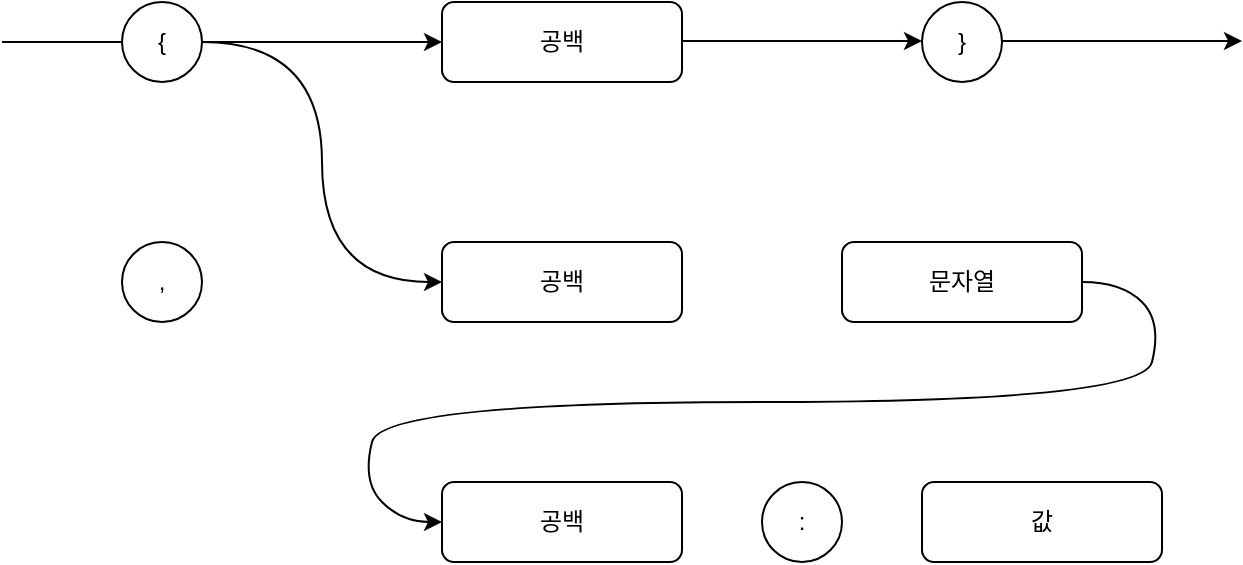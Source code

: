 <mxfile version="20.5.1" type="device"><diagram id="nJnaTpI0d3XSdoWfGRS_" name="페이지-1"><mxGraphModel dx="727" dy="458" grid="1" gridSize="10" guides="1" tooltips="1" connect="1" arrows="1" fold="1" page="1" pageScale="1" pageWidth="827" pageHeight="1169" math="0" shadow="0"><root><mxCell id="0"/><mxCell id="1" parent="0"/><mxCell id="c7d_t6L8izu-fZ7-hdnf-1" value="{" style="ellipse;whiteSpace=wrap;html=1;aspect=fixed;" vertex="1" parent="1"><mxGeometry x="80" y="80" width="40" height="40" as="geometry"/></mxCell><mxCell id="c7d_t6L8izu-fZ7-hdnf-2" value="공백" style="rounded=1;whiteSpace=wrap;html=1;" vertex="1" parent="1"><mxGeometry x="240" y="80" width="120" height="40" as="geometry"/></mxCell><mxCell id="c7d_t6L8izu-fZ7-hdnf-3" value="}" style="ellipse;whiteSpace=wrap;html=1;aspect=fixed;" vertex="1" parent="1"><mxGeometry x="480" y="80" width="40" height="40" as="geometry"/></mxCell><mxCell id="c7d_t6L8izu-fZ7-hdnf-4" value="공백" style="rounded=1;whiteSpace=wrap;html=1;" vertex="1" parent="1"><mxGeometry x="240" y="200" width="120" height="40" as="geometry"/></mxCell><mxCell id="c7d_t6L8izu-fZ7-hdnf-5" value="공백" style="rounded=1;whiteSpace=wrap;html=1;" vertex="1" parent="1"><mxGeometry x="240" y="320" width="120" height="40" as="geometry"/></mxCell><mxCell id="c7d_t6L8izu-fZ7-hdnf-6" value="문자열" style="rounded=1;whiteSpace=wrap;html=1;" vertex="1" parent="1"><mxGeometry x="440" y="200" width="120" height="40" as="geometry"/></mxCell><mxCell id="c7d_t6L8izu-fZ7-hdnf-7" value=":" style="ellipse;whiteSpace=wrap;html=1;aspect=fixed;" vertex="1" parent="1"><mxGeometry x="400" y="320" width="40" height="40" as="geometry"/></mxCell><mxCell id="c7d_t6L8izu-fZ7-hdnf-8" value="값" style="rounded=1;whiteSpace=wrap;html=1;" vertex="1" parent="1"><mxGeometry x="480" y="320" width="120" height="40" as="geometry"/></mxCell><mxCell id="c7d_t6L8izu-fZ7-hdnf-9" value="," style="ellipse;whiteSpace=wrap;html=1;aspect=fixed;" vertex="1" parent="1"><mxGeometry x="80" y="200" width="40" height="40" as="geometry"/></mxCell><mxCell id="c7d_t6L8izu-fZ7-hdnf-10" value="" style="endArrow=none;html=1;rounded=0;entryX=0;entryY=0.5;entryDx=0;entryDy=0;" edge="1" parent="1" target="c7d_t6L8izu-fZ7-hdnf-1"><mxGeometry width="50" height="50" relative="1" as="geometry"><mxPoint x="20" y="100" as="sourcePoint"/><mxPoint x="60" y="75" as="targetPoint"/></mxGeometry></mxCell><mxCell id="c7d_t6L8izu-fZ7-hdnf-11" value="" style="curved=1;endArrow=classic;html=1;rounded=0;exitX=1;exitY=0.5;exitDx=0;exitDy=0;entryX=0;entryY=0.5;entryDx=0;entryDy=0;" edge="1" parent="1" source="c7d_t6L8izu-fZ7-hdnf-6" target="c7d_t6L8izu-fZ7-hdnf-5"><mxGeometry width="50" height="50" relative="1" as="geometry"><mxPoint x="390" y="360" as="sourcePoint"/><mxPoint x="440" y="310" as="targetPoint"/><Array as="points"><mxPoint x="580" y="220"/><mxPoint x="600" y="240"/><mxPoint x="590" y="280"/><mxPoint x="210" y="280"/><mxPoint x="200" y="320"/><mxPoint x="220" y="340"/></Array></mxGeometry></mxCell><mxCell id="c7d_t6L8izu-fZ7-hdnf-12" value="" style="curved=1;endArrow=classic;html=1;rounded=0;exitX=1;exitY=0.5;exitDx=0;exitDy=0;entryX=0;entryY=0.5;entryDx=0;entryDy=0;" edge="1" parent="1" source="c7d_t6L8izu-fZ7-hdnf-1" target="c7d_t6L8izu-fZ7-hdnf-2"><mxGeometry width="50" height="50" relative="1" as="geometry"><mxPoint x="190" y="70" as="sourcePoint"/><mxPoint x="240" y="20" as="targetPoint"/><Array as="points"/></mxGeometry></mxCell><mxCell id="c7d_t6L8izu-fZ7-hdnf-13" value="" style="curved=1;endArrow=classic;html=1;rounded=0;exitX=1;exitY=0.5;exitDx=0;exitDy=0;entryX=0;entryY=0.5;entryDx=0;entryDy=0;" edge="1" parent="1"><mxGeometry width="50" height="50" relative="1" as="geometry"><mxPoint x="360" y="99.5" as="sourcePoint"/><mxPoint x="480" y="99.5" as="targetPoint"/><Array as="points"/></mxGeometry></mxCell><mxCell id="c7d_t6L8izu-fZ7-hdnf-14" value="" style="curved=1;endArrow=classic;html=1;rounded=0;exitX=1;exitY=0.5;exitDx=0;exitDy=0;entryX=0;entryY=0.5;entryDx=0;entryDy=0;" edge="1" parent="1"><mxGeometry width="50" height="50" relative="1" as="geometry"><mxPoint x="520" y="99.5" as="sourcePoint"/><mxPoint x="640" y="99.5" as="targetPoint"/><Array as="points"/></mxGeometry></mxCell><mxCell id="c7d_t6L8izu-fZ7-hdnf-16" value="" style="curved=1;endArrow=classic;html=1;rounded=0;entryX=0;entryY=0.5;entryDx=0;entryDy=0;" edge="1" parent="1" target="c7d_t6L8izu-fZ7-hdnf-4"><mxGeometry width="50" height="50" relative="1" as="geometry"><mxPoint x="120" y="100" as="sourcePoint"/><mxPoint x="230" y="40" as="targetPoint"/><Array as="points"><mxPoint x="180" y="100"/><mxPoint x="180" y="220"/></Array></mxGeometry></mxCell></root></mxGraphModel></diagram></mxfile>